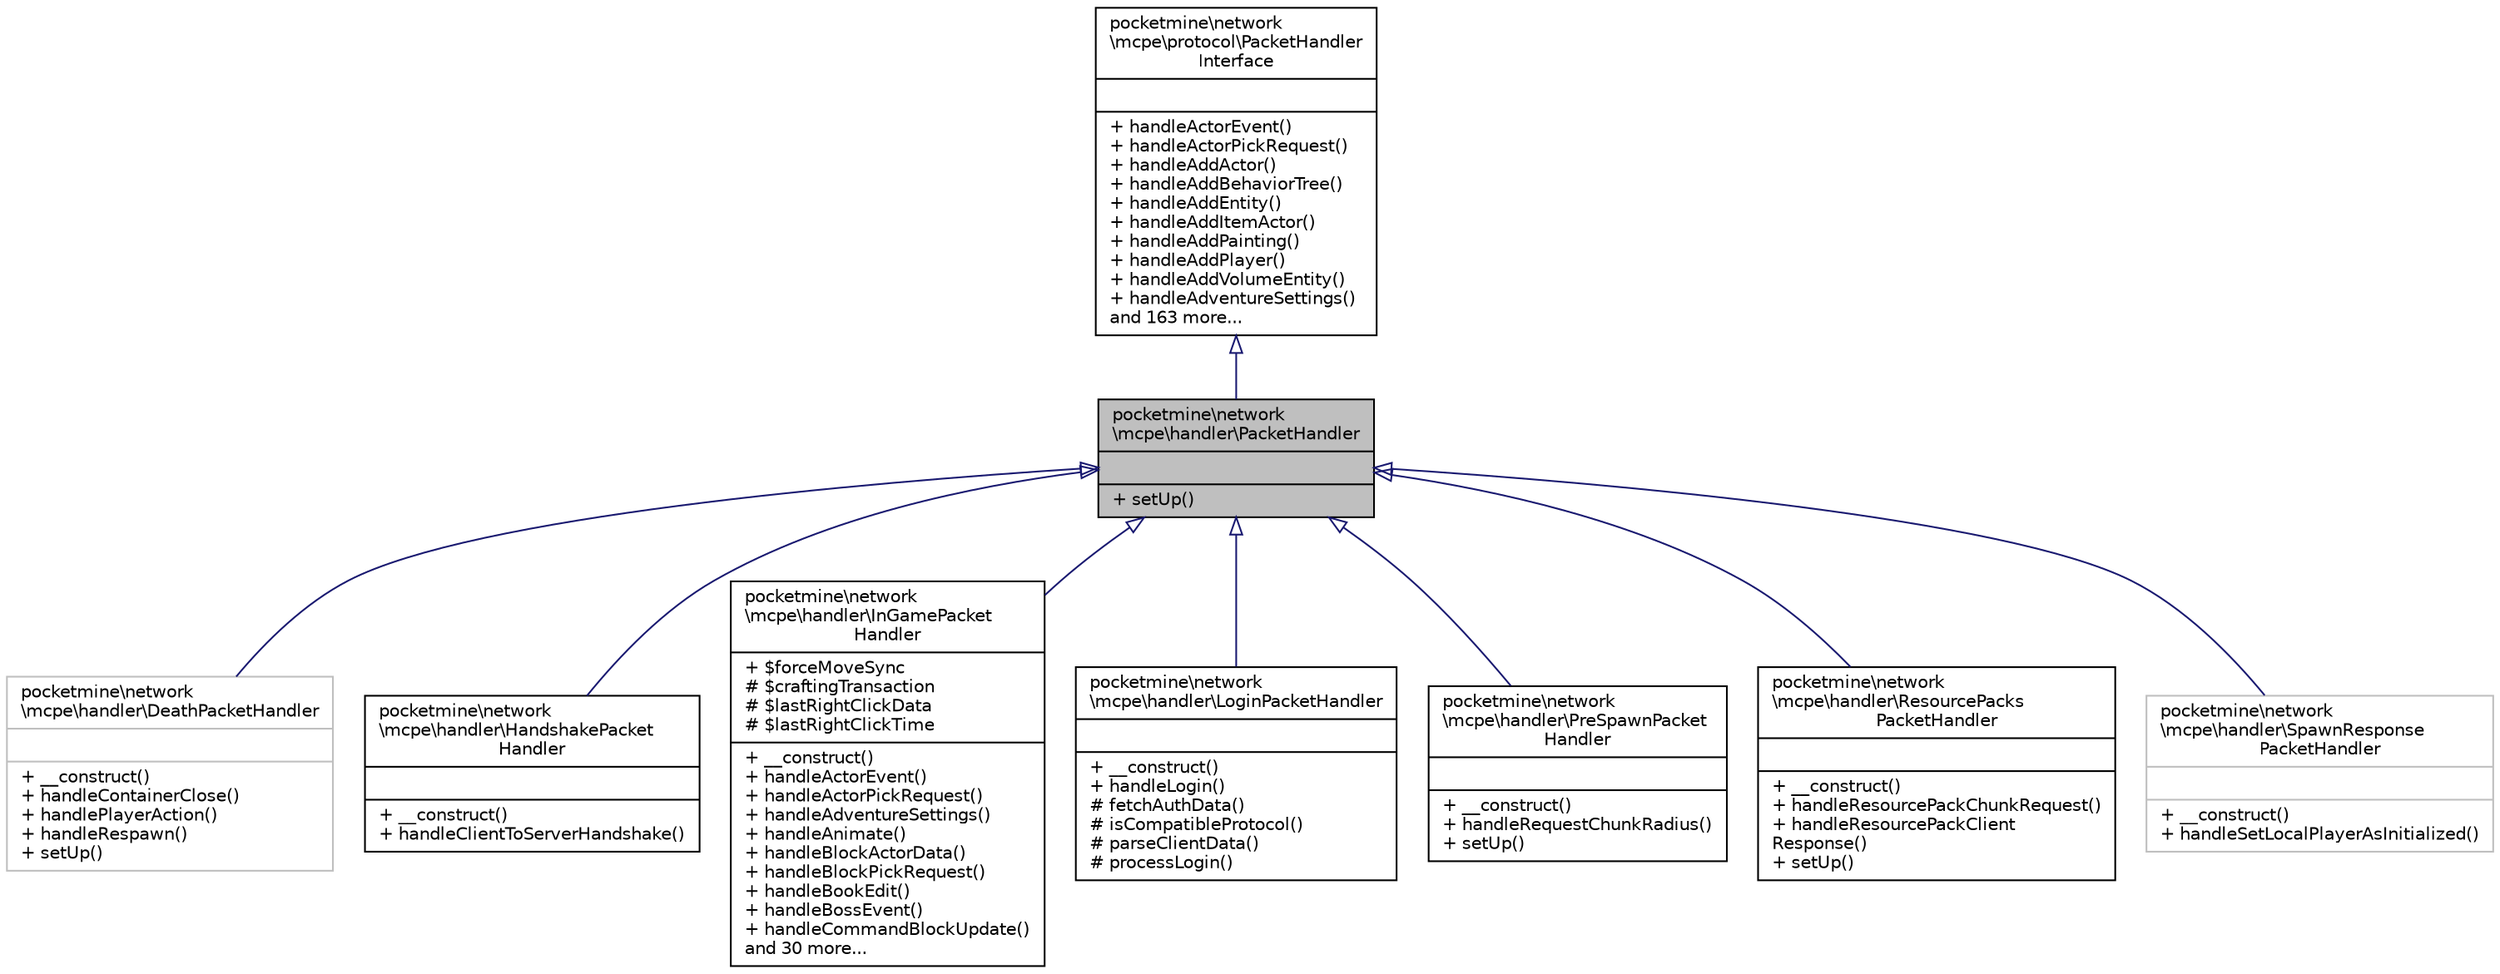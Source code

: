 digraph "pocketmine\network\mcpe\handler\PacketHandler"
{
 // INTERACTIVE_SVG=YES
 // LATEX_PDF_SIZE
  edge [fontname="Helvetica",fontsize="10",labelfontname="Helvetica",labelfontsize="10"];
  node [fontname="Helvetica",fontsize="10",shape=record];
  Node1 [label="{pocketmine\\network\l\\mcpe\\handler\\PacketHandler\n||+ setUp()\l}",height=0.2,width=0.4,color="black", fillcolor="grey75", style="filled", fontcolor="black",tooltip=" "];
  Node2 -> Node1 [dir="back",color="midnightblue",fontsize="10",style="solid",arrowtail="onormal",fontname="Helvetica"];
  Node2 [label="{pocketmine\\network\l\\mcpe\\protocol\\PacketHandler\lInterface\n||+ handleActorEvent()\l+ handleActorPickRequest()\l+ handleAddActor()\l+ handleAddBehaviorTree()\l+ handleAddEntity()\l+ handleAddItemActor()\l+ handleAddPainting()\l+ handleAddPlayer()\l+ handleAddVolumeEntity()\l+ handleAdventureSettings()\land 163 more...\l}",height=0.2,width=0.4,color="black", fillcolor="white", style="filled",URL="$d1/d7c/interfacepocketmine_1_1network_1_1mcpe_1_1protocol_1_1_packet_handler_interface.html",tooltip=" "];
  Node1 -> Node3 [dir="back",color="midnightblue",fontsize="10",style="solid",arrowtail="onormal",fontname="Helvetica"];
  Node3 [label="{pocketmine\\network\l\\mcpe\\handler\\DeathPacketHandler\n||+ __construct()\l+ handleContainerClose()\l+ handlePlayerAction()\l+ handleRespawn()\l+ setUp()\l}",height=0.2,width=0.4,color="grey75", fillcolor="white", style="filled",URL="$d9/dca/classpocketmine_1_1network_1_1mcpe_1_1handler_1_1_death_packet_handler.html",tooltip=" "];
  Node1 -> Node4 [dir="back",color="midnightblue",fontsize="10",style="solid",arrowtail="onormal",fontname="Helvetica"];
  Node4 [label="{pocketmine\\network\l\\mcpe\\handler\\HandshakePacket\lHandler\n||+ __construct()\l+ handleClientToServerHandshake()\l}",height=0.2,width=0.4,color="black", fillcolor="white", style="filled",URL="$d5/d2e/classpocketmine_1_1network_1_1mcpe_1_1handler_1_1_handshake_packet_handler.html",tooltip=" "];
  Node1 -> Node5 [dir="back",color="midnightblue",fontsize="10",style="solid",arrowtail="onormal",fontname="Helvetica"];
  Node5 [label="{pocketmine\\network\l\\mcpe\\handler\\InGamePacket\lHandler\n|+ $forceMoveSync\l# $craftingTransaction\l# $lastRightClickData\l# $lastRightClickTime\l|+ __construct()\l+ handleActorEvent()\l+ handleActorPickRequest()\l+ handleAdventureSettings()\l+ handleAnimate()\l+ handleBlockActorData()\l+ handleBlockPickRequest()\l+ handleBookEdit()\l+ handleBossEvent()\l+ handleCommandBlockUpdate()\land 30 more...\l}",height=0.2,width=0.4,color="black", fillcolor="white", style="filled",URL="$d9/ded/classpocketmine_1_1network_1_1mcpe_1_1handler_1_1_in_game_packet_handler.html",tooltip=" "];
  Node1 -> Node6 [dir="back",color="midnightblue",fontsize="10",style="solid",arrowtail="onormal",fontname="Helvetica"];
  Node6 [label="{pocketmine\\network\l\\mcpe\\handler\\LoginPacketHandler\n||+ __construct()\l+ handleLogin()\l# fetchAuthData()\l# isCompatibleProtocol()\l# parseClientData()\l# processLogin()\l}",height=0.2,width=0.4,color="black", fillcolor="white", style="filled",URL="$d7/d77/classpocketmine_1_1network_1_1mcpe_1_1handler_1_1_login_packet_handler.html",tooltip=" "];
  Node1 -> Node7 [dir="back",color="midnightblue",fontsize="10",style="solid",arrowtail="onormal",fontname="Helvetica"];
  Node7 [label="{pocketmine\\network\l\\mcpe\\handler\\PreSpawnPacket\lHandler\n||+ __construct()\l+ handleRequestChunkRadius()\l+ setUp()\l}",height=0.2,width=0.4,color="black", fillcolor="white", style="filled",URL="$d0/d3c/classpocketmine_1_1network_1_1mcpe_1_1handler_1_1_pre_spawn_packet_handler.html",tooltip=" "];
  Node1 -> Node8 [dir="back",color="midnightblue",fontsize="10",style="solid",arrowtail="onormal",fontname="Helvetica"];
  Node8 [label="{pocketmine\\network\l\\mcpe\\handler\\ResourcePacks\lPacketHandler\n||+ __construct()\l+ handleResourcePackChunkRequest()\l+ handleResourcePackClient\lResponse()\l+ setUp()\l}",height=0.2,width=0.4,color="black", fillcolor="white", style="filled",URL="$d4/d06/classpocketmine_1_1network_1_1mcpe_1_1handler_1_1_resource_packs_packet_handler.html",tooltip=" "];
  Node1 -> Node9 [dir="back",color="midnightblue",fontsize="10",style="solid",arrowtail="onormal",fontname="Helvetica"];
  Node9 [label="{pocketmine\\network\l\\mcpe\\handler\\SpawnResponse\lPacketHandler\n||+ __construct()\l+ handleSetLocalPlayerAsInitialized()\l}",height=0.2,width=0.4,color="grey75", fillcolor="white", style="filled",URL="$d0/dd8/classpocketmine_1_1network_1_1mcpe_1_1handler_1_1_spawn_response_packet_handler.html",tooltip=" "];
}
